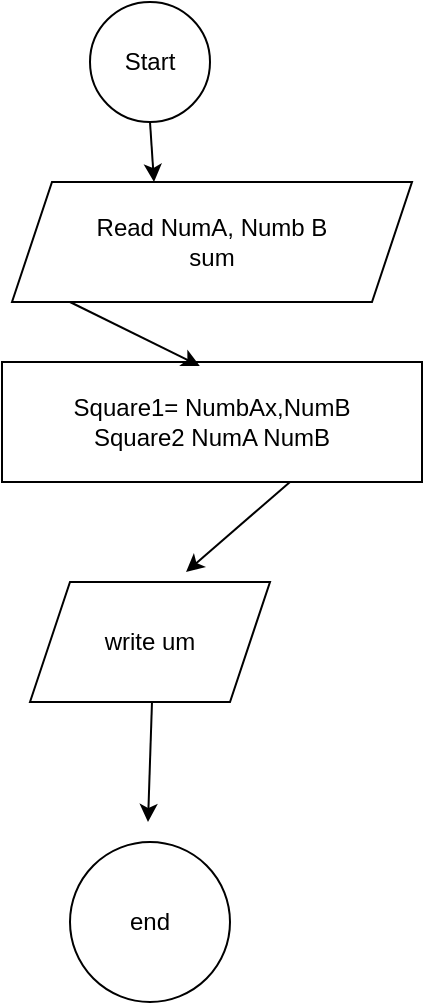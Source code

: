 <mxfile version="21.3.5" type="github">
  <diagram name="Page-1" id="vZBR_e9rdltC45n4s6l0">
    <mxGraphModel dx="1114" dy="608" grid="1" gridSize="10" guides="1" tooltips="1" connect="1" arrows="1" fold="1" page="1" pageScale="1" pageWidth="850" pageHeight="1100" math="0" shadow="0">
      <root>
        <mxCell id="0" />
        <mxCell id="1" parent="0" />
        <mxCell id="Qg-41v7XwLgxlczoO6jd-1" value="Start" style="ellipse;whiteSpace=wrap;html=1;" vertex="1" parent="1">
          <mxGeometry x="90" y="40" width="60" height="60" as="geometry" />
        </mxCell>
        <mxCell id="Qg-41v7XwLgxlczoO6jd-2" value="Read NumA, Numb B&lt;br&gt;sum" style="shape=parallelogram;perimeter=parallelogramPerimeter;whiteSpace=wrap;html=1;fixedSize=1;" vertex="1" parent="1">
          <mxGeometry x="51" y="130" width="200" height="60" as="geometry" />
        </mxCell>
        <mxCell id="Qg-41v7XwLgxlczoO6jd-3" value="Square1= NumbAx,NumB&lt;br&gt;Square2 NumA NumB" style="rounded=0;whiteSpace=wrap;html=1;" vertex="1" parent="1">
          <mxGeometry x="46" y="220" width="210" height="60" as="geometry" />
        </mxCell>
        <mxCell id="Qg-41v7XwLgxlczoO6jd-4" value="write um" style="shape=parallelogram;perimeter=parallelogramPerimeter;whiteSpace=wrap;html=1;fixedSize=1;" vertex="1" parent="1">
          <mxGeometry x="60" y="330" width="120" height="60" as="geometry" />
        </mxCell>
        <mxCell id="Qg-41v7XwLgxlczoO6jd-5" value="end" style="ellipse;whiteSpace=wrap;html=1;aspect=fixed;" vertex="1" parent="1">
          <mxGeometry x="80" y="460" width="80" height="80" as="geometry" />
        </mxCell>
        <mxCell id="Qg-41v7XwLgxlczoO6jd-13" value="" style="endArrow=classic;html=1;rounded=0;entryX=0.355;entryY=0;entryDx=0;entryDy=0;entryPerimeter=0;" edge="1" parent="1" target="Qg-41v7XwLgxlczoO6jd-2">
          <mxGeometry width="50" height="50" relative="1" as="geometry">
            <mxPoint x="120" y="100" as="sourcePoint" />
            <mxPoint x="170" y="50" as="targetPoint" />
          </mxGeometry>
        </mxCell>
        <mxCell id="Qg-41v7XwLgxlczoO6jd-14" value="" style="endArrow=classic;html=1;rounded=0;entryX=0.471;entryY=0.033;entryDx=0;entryDy=0;entryPerimeter=0;" edge="1" parent="1" target="Qg-41v7XwLgxlczoO6jd-3">
          <mxGeometry width="50" height="50" relative="1" as="geometry">
            <mxPoint x="80" y="190" as="sourcePoint" />
            <mxPoint x="190" y="160" as="targetPoint" />
          </mxGeometry>
        </mxCell>
        <mxCell id="Qg-41v7XwLgxlczoO6jd-16" value="" style="endArrow=classic;html=1;rounded=0;entryX=0.65;entryY=-0.083;entryDx=0;entryDy=0;entryPerimeter=0;" edge="1" parent="1" target="Qg-41v7XwLgxlczoO6jd-4">
          <mxGeometry width="50" height="50" relative="1" as="geometry">
            <mxPoint x="190" y="280" as="sourcePoint" />
            <mxPoint x="240" y="230" as="targetPoint" />
          </mxGeometry>
        </mxCell>
        <mxCell id="Qg-41v7XwLgxlczoO6jd-17" value="" style="endArrow=classic;html=1;rounded=0;" edge="1" parent="1">
          <mxGeometry width="50" height="50" relative="1" as="geometry">
            <mxPoint x="121" y="390" as="sourcePoint" />
            <mxPoint x="119" y="450" as="targetPoint" />
          </mxGeometry>
        </mxCell>
      </root>
    </mxGraphModel>
  </diagram>
</mxfile>

